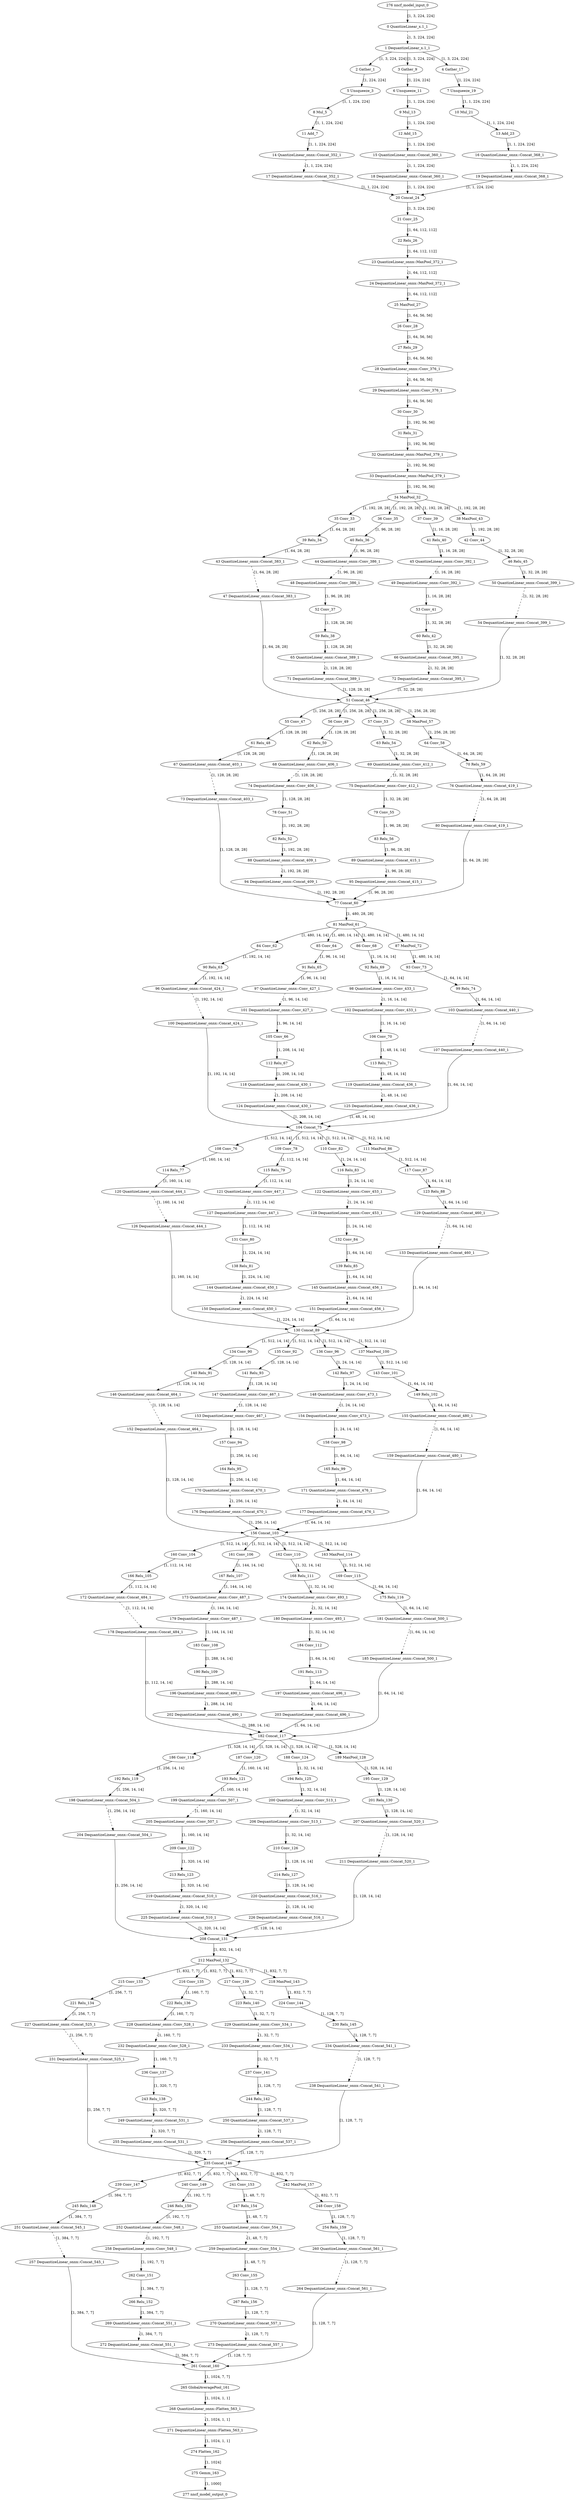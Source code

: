 strict digraph  {
"0 QuantizeLinear_x.1_1" [id=0, type=QuantizeLinear];
"1 DequantizeLinear_x.1_1" [id=1, type=DequantizeLinear];
"2 Gather_1" [id=2, type=Gather];
"3 Gather_9" [id=3, type=Gather];
"4 Gather_17" [id=4, type=Gather];
"5 Unsqueeze_3" [id=5, type=Unsqueeze];
"6 Unsqueeze_11" [id=6, type=Unsqueeze];
"7 Unsqueeze_19" [id=7, type=Unsqueeze];
"8 Mul_5" [id=8, type=Mul];
"9 Mul_13" [id=9, type=Mul];
"10 Mul_21" [id=10, type=Mul];
"11 Add_7" [id=11, type=Add];
"12 Add_15" [id=12, type=Add];
"13 Add_23" [id=13, type=Add];
"14 QuantizeLinear_onnx^^Concat_352_1" [id=14, label="14 QuantizeLinear_onnx::Concat_352_1", type=QuantizeLinear];
"15 QuantizeLinear_onnx^^Concat_360_1" [id=15, label="15 QuantizeLinear_onnx::Concat_360_1", type=QuantizeLinear];
"16 QuantizeLinear_onnx^^Concat_368_1" [id=16, label="16 QuantizeLinear_onnx::Concat_368_1", type=QuantizeLinear];
"17 DequantizeLinear_onnx^^Concat_352_1" [id=17, label="17 DequantizeLinear_onnx::Concat_352_1", type=DequantizeLinear];
"18 DequantizeLinear_onnx^^Concat_360_1" [id=18, label="18 DequantizeLinear_onnx::Concat_360_1", type=DequantizeLinear];
"19 DequantizeLinear_onnx^^Concat_368_1" [id=19, label="19 DequantizeLinear_onnx::Concat_368_1", type=DequantizeLinear];
"20 Concat_24" [id=20, type=Concat];
"21 Conv_25" [id=21, type=Conv];
"22 Relu_26" [id=22, type=Relu];
"23 QuantizeLinear_onnx^^MaxPool_372_1" [id=23, label="23 QuantizeLinear_onnx::MaxPool_372_1", type=QuantizeLinear];
"24 DequantizeLinear_onnx^^MaxPool_372_1" [id=24, label="24 DequantizeLinear_onnx::MaxPool_372_1", type=DequantizeLinear];
"25 MaxPool_27" [id=25, type=MaxPool];
"26 Conv_28" [id=26, type=Conv];
"27 Relu_29" [id=27, type=Relu];
"28 QuantizeLinear_onnx^^Conv_376_1" [id=28, label="28 QuantizeLinear_onnx::Conv_376_1", type=QuantizeLinear];
"29 DequantizeLinear_onnx^^Conv_376_1" [id=29, label="29 DequantizeLinear_onnx::Conv_376_1", type=DequantizeLinear];
"30 Conv_30" [id=30, type=Conv];
"31 Relu_31" [id=31, type=Relu];
"32 QuantizeLinear_onnx^^MaxPool_379_1" [id=32, label="32 QuantizeLinear_onnx::MaxPool_379_1", type=QuantizeLinear];
"33 DequantizeLinear_onnx^^MaxPool_379_1" [id=33, label="33 DequantizeLinear_onnx::MaxPool_379_1", type=DequantizeLinear];
"34 MaxPool_32" [id=34, type=MaxPool];
"35 Conv_33" [id=35, type=Conv];
"36 Conv_35" [id=36, type=Conv];
"37 Conv_39" [id=37, type=Conv];
"38 MaxPool_43" [id=38, type=MaxPool];
"39 Relu_34" [id=39, type=Relu];
"40 Relu_36" [id=40, type=Relu];
"41 Relu_40" [id=41, type=Relu];
"42 Conv_44" [id=42, type=Conv];
"43 QuantizeLinear_onnx^^Concat_383_1" [id=43, label="43 QuantizeLinear_onnx::Concat_383_1", type=QuantizeLinear];
"44 QuantizeLinear_onnx^^Conv_386_1" [id=44, label="44 QuantizeLinear_onnx::Conv_386_1", type=QuantizeLinear];
"45 QuantizeLinear_onnx^^Conv_392_1" [id=45, label="45 QuantizeLinear_onnx::Conv_392_1", type=QuantizeLinear];
"46 Relu_45" [id=46, type=Relu];
"47 DequantizeLinear_onnx^^Concat_383_1" [id=47, label="47 DequantizeLinear_onnx::Concat_383_1", type=DequantizeLinear];
"48 DequantizeLinear_onnx^^Conv_386_1" [id=48, label="48 DequantizeLinear_onnx::Conv_386_1", type=DequantizeLinear];
"49 DequantizeLinear_onnx^^Conv_392_1" [id=49, label="49 DequantizeLinear_onnx::Conv_392_1", type=DequantizeLinear];
"50 QuantizeLinear_onnx^^Concat_399_1" [id=50, label="50 QuantizeLinear_onnx::Concat_399_1", type=QuantizeLinear];
"51 Concat_46" [id=51, type=Concat];
"52 Conv_37" [id=52, type=Conv];
"53 Conv_41" [id=53, type=Conv];
"54 DequantizeLinear_onnx^^Concat_399_1" [id=54, label="54 DequantizeLinear_onnx::Concat_399_1", type=DequantizeLinear];
"55 Conv_47" [id=55, type=Conv];
"56 Conv_49" [id=56, type=Conv];
"57 Conv_53" [id=57, type=Conv];
"58 MaxPool_57" [id=58, type=MaxPool];
"59 Relu_38" [id=59, type=Relu];
"60 Relu_42" [id=60, type=Relu];
"61 Relu_48" [id=61, type=Relu];
"62 Relu_50" [id=62, type=Relu];
"63 Relu_54" [id=63, type=Relu];
"64 Conv_58" [id=64, type=Conv];
"65 QuantizeLinear_onnx^^Concat_389_1" [id=65, label="65 QuantizeLinear_onnx::Concat_389_1", type=QuantizeLinear];
"66 QuantizeLinear_onnx^^Concat_395_1" [id=66, label="66 QuantizeLinear_onnx::Concat_395_1", type=QuantizeLinear];
"67 QuantizeLinear_onnx^^Concat_403_1" [id=67, label="67 QuantizeLinear_onnx::Concat_403_1", type=QuantizeLinear];
"68 QuantizeLinear_onnx^^Conv_406_1" [id=68, label="68 QuantizeLinear_onnx::Conv_406_1", type=QuantizeLinear];
"69 QuantizeLinear_onnx^^Conv_412_1" [id=69, label="69 QuantizeLinear_onnx::Conv_412_1", type=QuantizeLinear];
"70 Relu_59" [id=70, type=Relu];
"71 DequantizeLinear_onnx^^Concat_389_1" [id=71, label="71 DequantizeLinear_onnx::Concat_389_1", type=DequantizeLinear];
"72 DequantizeLinear_onnx^^Concat_395_1" [id=72, label="72 DequantizeLinear_onnx::Concat_395_1", type=DequantizeLinear];
"73 DequantizeLinear_onnx^^Concat_403_1" [id=73, label="73 DequantizeLinear_onnx::Concat_403_1", type=DequantizeLinear];
"74 DequantizeLinear_onnx^^Conv_406_1" [id=74, label="74 DequantizeLinear_onnx::Conv_406_1", type=DequantizeLinear];
"75 DequantizeLinear_onnx^^Conv_412_1" [id=75, label="75 DequantizeLinear_onnx::Conv_412_1", type=DequantizeLinear];
"76 QuantizeLinear_onnx^^Concat_419_1" [id=76, label="76 QuantizeLinear_onnx::Concat_419_1", type=QuantizeLinear];
"77 Concat_60" [id=77, type=Concat];
"78 Conv_51" [id=78, type=Conv];
"79 Conv_55" [id=79, type=Conv];
"80 DequantizeLinear_onnx^^Concat_419_1" [id=80, label="80 DequantizeLinear_onnx::Concat_419_1", type=DequantizeLinear];
"81 MaxPool_61" [id=81, type=MaxPool];
"82 Relu_52" [id=82, type=Relu];
"83 Relu_56" [id=83, type=Relu];
"84 Conv_62" [id=84, type=Conv];
"85 Conv_64" [id=85, type=Conv];
"86 Conv_68" [id=86, type=Conv];
"87 MaxPool_72" [id=87, type=MaxPool];
"88 QuantizeLinear_onnx^^Concat_409_1" [id=88, label="88 QuantizeLinear_onnx::Concat_409_1", type=QuantizeLinear];
"89 QuantizeLinear_onnx^^Concat_415_1" [id=89, label="89 QuantizeLinear_onnx::Concat_415_1", type=QuantizeLinear];
"90 Relu_63" [id=90, type=Relu];
"91 Relu_65" [id=91, type=Relu];
"92 Relu_69" [id=92, type=Relu];
"93 Conv_73" [id=93, type=Conv];
"94 DequantizeLinear_onnx^^Concat_409_1" [id=94, label="94 DequantizeLinear_onnx::Concat_409_1", type=DequantizeLinear];
"95 DequantizeLinear_onnx^^Concat_415_1" [id=95, label="95 DequantizeLinear_onnx::Concat_415_1", type=DequantizeLinear];
"96 QuantizeLinear_onnx^^Concat_424_1" [id=96, label="96 QuantizeLinear_onnx::Concat_424_1", type=QuantizeLinear];
"97 QuantizeLinear_onnx^^Conv_427_1" [id=97, label="97 QuantizeLinear_onnx::Conv_427_1", type=QuantizeLinear];
"98 QuantizeLinear_onnx^^Conv_433_1" [id=98, label="98 QuantizeLinear_onnx::Conv_433_1", type=QuantizeLinear];
"99 Relu_74" [id=99, type=Relu];
"100 DequantizeLinear_onnx^^Concat_424_1" [id=100, label="100 DequantizeLinear_onnx::Concat_424_1", type=DequantizeLinear];
"101 DequantizeLinear_onnx^^Conv_427_1" [id=101, label="101 DequantizeLinear_onnx::Conv_427_1", type=DequantizeLinear];
"102 DequantizeLinear_onnx^^Conv_433_1" [id=102, label="102 DequantizeLinear_onnx::Conv_433_1", type=DequantizeLinear];
"103 QuantizeLinear_onnx^^Concat_440_1" [id=103, label="103 QuantizeLinear_onnx::Concat_440_1", type=QuantizeLinear];
"104 Concat_75" [id=104, type=Concat];
"105 Conv_66" [id=105, type=Conv];
"106 Conv_70" [id=106, type=Conv];
"107 DequantizeLinear_onnx^^Concat_440_1" [id=107, label="107 DequantizeLinear_onnx::Concat_440_1", type=DequantizeLinear];
"108 Conv_76" [id=108, type=Conv];
"109 Conv_78" [id=109, type=Conv];
"110 Conv_82" [id=110, type=Conv];
"111 MaxPool_86" [id=111, type=MaxPool];
"112 Relu_67" [id=112, type=Relu];
"113 Relu_71" [id=113, type=Relu];
"114 Relu_77" [id=114, type=Relu];
"115 Relu_79" [id=115, type=Relu];
"116 Relu_83" [id=116, type=Relu];
"117 Conv_87" [id=117, type=Conv];
"118 QuantizeLinear_onnx^^Concat_430_1" [id=118, label="118 QuantizeLinear_onnx::Concat_430_1", type=QuantizeLinear];
"119 QuantizeLinear_onnx^^Concat_436_1" [id=119, label="119 QuantizeLinear_onnx::Concat_436_1", type=QuantizeLinear];
"120 QuantizeLinear_onnx^^Concat_444_1" [id=120, label="120 QuantizeLinear_onnx::Concat_444_1", type=QuantizeLinear];
"121 QuantizeLinear_onnx^^Conv_447_1" [id=121, label="121 QuantizeLinear_onnx::Conv_447_1", type=QuantizeLinear];
"122 QuantizeLinear_onnx^^Conv_453_1" [id=122, label="122 QuantizeLinear_onnx::Conv_453_1", type=QuantizeLinear];
"123 Relu_88" [id=123, type=Relu];
"124 DequantizeLinear_onnx^^Concat_430_1" [id=124, label="124 DequantizeLinear_onnx::Concat_430_1", type=DequantizeLinear];
"125 DequantizeLinear_onnx^^Concat_436_1" [id=125, label="125 DequantizeLinear_onnx::Concat_436_1", type=DequantizeLinear];
"126 DequantizeLinear_onnx^^Concat_444_1" [id=126, label="126 DequantizeLinear_onnx::Concat_444_1", type=DequantizeLinear];
"127 DequantizeLinear_onnx^^Conv_447_1" [id=127, label="127 DequantizeLinear_onnx::Conv_447_1", type=DequantizeLinear];
"128 DequantizeLinear_onnx^^Conv_453_1" [id=128, label="128 DequantizeLinear_onnx::Conv_453_1", type=DequantizeLinear];
"129 QuantizeLinear_onnx^^Concat_460_1" [id=129, label="129 QuantizeLinear_onnx::Concat_460_1", type=QuantizeLinear];
"130 Concat_89" [id=130, type=Concat];
"131 Conv_80" [id=131, type=Conv];
"132 Conv_84" [id=132, type=Conv];
"133 DequantizeLinear_onnx^^Concat_460_1" [id=133, label="133 DequantizeLinear_onnx::Concat_460_1", type=DequantizeLinear];
"134 Conv_90" [id=134, type=Conv];
"135 Conv_92" [id=135, type=Conv];
"136 Conv_96" [id=136, type=Conv];
"137 MaxPool_100" [id=137, type=MaxPool];
"138 Relu_81" [id=138, type=Relu];
"139 Relu_85" [id=139, type=Relu];
"140 Relu_91" [id=140, type=Relu];
"141 Relu_93" [id=141, type=Relu];
"142 Relu_97" [id=142, type=Relu];
"143 Conv_101" [id=143, type=Conv];
"144 QuantizeLinear_onnx^^Concat_450_1" [id=144, label="144 QuantizeLinear_onnx::Concat_450_1", type=QuantizeLinear];
"145 QuantizeLinear_onnx^^Concat_456_1" [id=145, label="145 QuantizeLinear_onnx::Concat_456_1", type=QuantizeLinear];
"146 QuantizeLinear_onnx^^Concat_464_1" [id=146, label="146 QuantizeLinear_onnx::Concat_464_1", type=QuantizeLinear];
"147 QuantizeLinear_onnx^^Conv_467_1" [id=147, label="147 QuantizeLinear_onnx::Conv_467_1", type=QuantizeLinear];
"148 QuantizeLinear_onnx^^Conv_473_1" [id=148, label="148 QuantizeLinear_onnx::Conv_473_1", type=QuantizeLinear];
"149 Relu_102" [id=149, type=Relu];
"150 DequantizeLinear_onnx^^Concat_450_1" [id=150, label="150 DequantizeLinear_onnx::Concat_450_1", type=DequantizeLinear];
"151 DequantizeLinear_onnx^^Concat_456_1" [id=151, label="151 DequantizeLinear_onnx::Concat_456_1", type=DequantizeLinear];
"152 DequantizeLinear_onnx^^Concat_464_1" [id=152, label="152 DequantizeLinear_onnx::Concat_464_1", type=DequantizeLinear];
"153 DequantizeLinear_onnx^^Conv_467_1" [id=153, label="153 DequantizeLinear_onnx::Conv_467_1", type=DequantizeLinear];
"154 DequantizeLinear_onnx^^Conv_473_1" [id=154, label="154 DequantizeLinear_onnx::Conv_473_1", type=DequantizeLinear];
"155 QuantizeLinear_onnx^^Concat_480_1" [id=155, label="155 QuantizeLinear_onnx::Concat_480_1", type=QuantizeLinear];
"156 Concat_103" [id=156, type=Concat];
"157 Conv_94" [id=157, type=Conv];
"158 Conv_98" [id=158, type=Conv];
"159 DequantizeLinear_onnx^^Concat_480_1" [id=159, label="159 DequantizeLinear_onnx::Concat_480_1", type=DequantizeLinear];
"160 Conv_104" [id=160, type=Conv];
"161 Conv_106" [id=161, type=Conv];
"162 Conv_110" [id=162, type=Conv];
"163 MaxPool_114" [id=163, type=MaxPool];
"164 Relu_95" [id=164, type=Relu];
"165 Relu_99" [id=165, type=Relu];
"166 Relu_105" [id=166, type=Relu];
"167 Relu_107" [id=167, type=Relu];
"168 Relu_111" [id=168, type=Relu];
"169 Conv_115" [id=169, type=Conv];
"170 QuantizeLinear_onnx^^Concat_470_1" [id=170, label="170 QuantizeLinear_onnx::Concat_470_1", type=QuantizeLinear];
"171 QuantizeLinear_onnx^^Concat_476_1" [id=171, label="171 QuantizeLinear_onnx::Concat_476_1", type=QuantizeLinear];
"172 QuantizeLinear_onnx^^Concat_484_1" [id=172, label="172 QuantizeLinear_onnx::Concat_484_1", type=QuantizeLinear];
"173 QuantizeLinear_onnx^^Conv_487_1" [id=173, label="173 QuantizeLinear_onnx::Conv_487_1", type=QuantizeLinear];
"174 QuantizeLinear_onnx^^Conv_493_1" [id=174, label="174 QuantizeLinear_onnx::Conv_493_1", type=QuantizeLinear];
"175 Relu_116" [id=175, type=Relu];
"176 DequantizeLinear_onnx^^Concat_470_1" [id=176, label="176 DequantizeLinear_onnx::Concat_470_1", type=DequantizeLinear];
"177 DequantizeLinear_onnx^^Concat_476_1" [id=177, label="177 DequantizeLinear_onnx::Concat_476_1", type=DequantizeLinear];
"178 DequantizeLinear_onnx^^Concat_484_1" [id=178, label="178 DequantizeLinear_onnx::Concat_484_1", type=DequantizeLinear];
"179 DequantizeLinear_onnx^^Conv_487_1" [id=179, label="179 DequantizeLinear_onnx::Conv_487_1", type=DequantizeLinear];
"180 DequantizeLinear_onnx^^Conv_493_1" [id=180, label="180 DequantizeLinear_onnx::Conv_493_1", type=DequantizeLinear];
"181 QuantizeLinear_onnx^^Concat_500_1" [id=181, label="181 QuantizeLinear_onnx::Concat_500_1", type=QuantizeLinear];
"182 Concat_117" [id=182, type=Concat];
"183 Conv_108" [id=183, type=Conv];
"184 Conv_112" [id=184, type=Conv];
"185 DequantizeLinear_onnx^^Concat_500_1" [id=185, label="185 DequantizeLinear_onnx::Concat_500_1", type=DequantizeLinear];
"186 Conv_118" [id=186, type=Conv];
"187 Conv_120" [id=187, type=Conv];
"188 Conv_124" [id=188, type=Conv];
"189 MaxPool_128" [id=189, type=MaxPool];
"190 Relu_109" [id=190, type=Relu];
"191 Relu_113" [id=191, type=Relu];
"192 Relu_119" [id=192, type=Relu];
"193 Relu_121" [id=193, type=Relu];
"194 Relu_125" [id=194, type=Relu];
"195 Conv_129" [id=195, type=Conv];
"196 QuantizeLinear_onnx^^Concat_490_1" [id=196, label="196 QuantizeLinear_onnx::Concat_490_1", type=QuantizeLinear];
"197 QuantizeLinear_onnx^^Concat_496_1" [id=197, label="197 QuantizeLinear_onnx::Concat_496_1", type=QuantizeLinear];
"198 QuantizeLinear_onnx^^Concat_504_1" [id=198, label="198 QuantizeLinear_onnx::Concat_504_1", type=QuantizeLinear];
"199 QuantizeLinear_onnx^^Conv_507_1" [id=199, label="199 QuantizeLinear_onnx::Conv_507_1", type=QuantizeLinear];
"200 QuantizeLinear_onnx^^Conv_513_1" [id=200, label="200 QuantizeLinear_onnx::Conv_513_1", type=QuantizeLinear];
"201 Relu_130" [id=201, type=Relu];
"202 DequantizeLinear_onnx^^Concat_490_1" [id=202, label="202 DequantizeLinear_onnx::Concat_490_1", type=DequantizeLinear];
"203 DequantizeLinear_onnx^^Concat_496_1" [id=203, label="203 DequantizeLinear_onnx::Concat_496_1", type=DequantizeLinear];
"204 DequantizeLinear_onnx^^Concat_504_1" [id=204, label="204 DequantizeLinear_onnx::Concat_504_1", type=DequantizeLinear];
"205 DequantizeLinear_onnx^^Conv_507_1" [id=205, label="205 DequantizeLinear_onnx::Conv_507_1", type=DequantizeLinear];
"206 DequantizeLinear_onnx^^Conv_513_1" [id=206, label="206 DequantizeLinear_onnx::Conv_513_1", type=DequantizeLinear];
"207 QuantizeLinear_onnx^^Concat_520_1" [id=207, label="207 QuantizeLinear_onnx::Concat_520_1", type=QuantizeLinear];
"208 Concat_131" [id=208, type=Concat];
"209 Conv_122" [id=209, type=Conv];
"210 Conv_126" [id=210, type=Conv];
"211 DequantizeLinear_onnx^^Concat_520_1" [id=211, label="211 DequantizeLinear_onnx::Concat_520_1", type=DequantizeLinear];
"212 MaxPool_132" [id=212, type=MaxPool];
"213 Relu_123" [id=213, type=Relu];
"214 Relu_127" [id=214, type=Relu];
"215 Conv_133" [id=215, type=Conv];
"216 Conv_135" [id=216, type=Conv];
"217 Conv_139" [id=217, type=Conv];
"218 MaxPool_143" [id=218, type=MaxPool];
"219 QuantizeLinear_onnx^^Concat_510_1" [id=219, label="219 QuantizeLinear_onnx::Concat_510_1", type=QuantizeLinear];
"220 QuantizeLinear_onnx^^Concat_516_1" [id=220, label="220 QuantizeLinear_onnx::Concat_516_1", type=QuantizeLinear];
"221 Relu_134" [id=221, type=Relu];
"222 Relu_136" [id=222, type=Relu];
"223 Relu_140" [id=223, type=Relu];
"224 Conv_144" [id=224, type=Conv];
"225 DequantizeLinear_onnx^^Concat_510_1" [id=225, label="225 DequantizeLinear_onnx::Concat_510_1", type=DequantizeLinear];
"226 DequantizeLinear_onnx^^Concat_516_1" [id=226, label="226 DequantizeLinear_onnx::Concat_516_1", type=DequantizeLinear];
"227 QuantizeLinear_onnx^^Concat_525_1" [id=227, label="227 QuantizeLinear_onnx::Concat_525_1", type=QuantizeLinear];
"228 QuantizeLinear_onnx^^Conv_528_1" [id=228, label="228 QuantizeLinear_onnx::Conv_528_1", type=QuantizeLinear];
"229 QuantizeLinear_onnx^^Conv_534_1" [id=229, label="229 QuantizeLinear_onnx::Conv_534_1", type=QuantizeLinear];
"230 Relu_145" [id=230, type=Relu];
"231 DequantizeLinear_onnx^^Concat_525_1" [id=231, label="231 DequantizeLinear_onnx::Concat_525_1", type=DequantizeLinear];
"232 DequantizeLinear_onnx^^Conv_528_1" [id=232, label="232 DequantizeLinear_onnx::Conv_528_1", type=DequantizeLinear];
"233 DequantizeLinear_onnx^^Conv_534_1" [id=233, label="233 DequantizeLinear_onnx::Conv_534_1", type=DequantizeLinear];
"234 QuantizeLinear_onnx^^Concat_541_1" [id=234, label="234 QuantizeLinear_onnx::Concat_541_1", type=QuantizeLinear];
"235 Concat_146" [id=235, type=Concat];
"236 Conv_137" [id=236, type=Conv];
"237 Conv_141" [id=237, type=Conv];
"238 DequantizeLinear_onnx^^Concat_541_1" [id=238, label="238 DequantizeLinear_onnx::Concat_541_1", type=DequantizeLinear];
"239 Conv_147" [id=239, type=Conv];
"240 Conv_149" [id=240, type=Conv];
"241 Conv_153" [id=241, type=Conv];
"242 MaxPool_157" [id=242, type=MaxPool];
"243 Relu_138" [id=243, type=Relu];
"244 Relu_142" [id=244, type=Relu];
"245 Relu_148" [id=245, type=Relu];
"246 Relu_150" [id=246, type=Relu];
"247 Relu_154" [id=247, type=Relu];
"248 Conv_158" [id=248, type=Conv];
"249 QuantizeLinear_onnx^^Concat_531_1" [id=249, label="249 QuantizeLinear_onnx::Concat_531_1", type=QuantizeLinear];
"250 QuantizeLinear_onnx^^Concat_537_1" [id=250, label="250 QuantizeLinear_onnx::Concat_537_1", type=QuantizeLinear];
"251 QuantizeLinear_onnx^^Concat_545_1" [id=251, label="251 QuantizeLinear_onnx::Concat_545_1", type=QuantizeLinear];
"252 QuantizeLinear_onnx^^Conv_548_1" [id=252, label="252 QuantizeLinear_onnx::Conv_548_1", type=QuantizeLinear];
"253 QuantizeLinear_onnx^^Conv_554_1" [id=253, label="253 QuantizeLinear_onnx::Conv_554_1", type=QuantizeLinear];
"254 Relu_159" [id=254, type=Relu];
"255 DequantizeLinear_onnx^^Concat_531_1" [id=255, label="255 DequantizeLinear_onnx::Concat_531_1", type=DequantizeLinear];
"256 DequantizeLinear_onnx^^Concat_537_1" [id=256, label="256 DequantizeLinear_onnx::Concat_537_1", type=DequantizeLinear];
"257 DequantizeLinear_onnx^^Concat_545_1" [id=257, label="257 DequantizeLinear_onnx::Concat_545_1", type=DequantizeLinear];
"258 DequantizeLinear_onnx^^Conv_548_1" [id=258, label="258 DequantizeLinear_onnx::Conv_548_1", type=DequantizeLinear];
"259 DequantizeLinear_onnx^^Conv_554_1" [id=259, label="259 DequantizeLinear_onnx::Conv_554_1", type=DequantizeLinear];
"260 QuantizeLinear_onnx^^Concat_561_1" [id=260, label="260 QuantizeLinear_onnx::Concat_561_1", type=QuantizeLinear];
"261 Concat_160" [id=261, type=Concat];
"262 Conv_151" [id=262, type=Conv];
"263 Conv_155" [id=263, type=Conv];
"264 DequantizeLinear_onnx^^Concat_561_1" [id=264, label="264 DequantizeLinear_onnx::Concat_561_1", type=DequantizeLinear];
"265 GlobalAveragePool_161" [id=265, type=GlobalAveragePool];
"266 Relu_152" [id=266, type=Relu];
"267 Relu_156" [id=267, type=Relu];
"268 QuantizeLinear_onnx^^Flatten_563_1" [id=268, label="268 QuantizeLinear_onnx::Flatten_563_1", type=QuantizeLinear];
"269 QuantizeLinear_onnx^^Concat_551_1" [id=269, label="269 QuantizeLinear_onnx::Concat_551_1", type=QuantizeLinear];
"270 QuantizeLinear_onnx^^Concat_557_1" [id=270, label="270 QuantizeLinear_onnx::Concat_557_1", type=QuantizeLinear];
"271 DequantizeLinear_onnx^^Flatten_563_1" [id=271, label="271 DequantizeLinear_onnx::Flatten_563_1", type=DequantizeLinear];
"272 DequantizeLinear_onnx^^Concat_551_1" [id=272, label="272 DequantizeLinear_onnx::Concat_551_1", type=DequantizeLinear];
"273 DequantizeLinear_onnx^^Concat_557_1" [id=273, label="273 DequantizeLinear_onnx::Concat_557_1", type=DequantizeLinear];
"274 Flatten_162" [id=274, type=Flatten];
"275 Gemm_163" [id=275, type=Gemm];
"276 nncf_model_input_0" [id=276, type=nncf_model_input];
"277 nncf_model_output_0" [id=277, type=nncf_model_output];
"0 QuantizeLinear_x.1_1" -> "1 DequantizeLinear_x.1_1"  [label="[1, 3, 224, 224]", style=dashed];
"1 DequantizeLinear_x.1_1" -> "2 Gather_1"  [label="[1, 3, 224, 224]", style=solid];
"1 DequantizeLinear_x.1_1" -> "3 Gather_9"  [label="[1, 3, 224, 224]", style=solid];
"1 DequantizeLinear_x.1_1" -> "4 Gather_17"  [label="[1, 3, 224, 224]", style=solid];
"2 Gather_1" -> "5 Unsqueeze_3"  [label="[1, 224, 224]", style=solid];
"3 Gather_9" -> "6 Unsqueeze_11"  [label="[1, 224, 224]", style=solid];
"4 Gather_17" -> "7 Unsqueeze_19"  [label="[1, 224, 224]", style=solid];
"5 Unsqueeze_3" -> "8 Mul_5"  [label="[1, 1, 224, 224]", style=solid];
"6 Unsqueeze_11" -> "9 Mul_13"  [label="[1, 1, 224, 224]", style=solid];
"7 Unsqueeze_19" -> "10 Mul_21"  [label="[1, 1, 224, 224]", style=solid];
"8 Mul_5" -> "11 Add_7"  [label="[1, 1, 224, 224]", style=solid];
"9 Mul_13" -> "12 Add_15"  [label="[1, 1, 224, 224]", style=solid];
"10 Mul_21" -> "13 Add_23"  [label="[1, 1, 224, 224]", style=solid];
"11 Add_7" -> "14 QuantizeLinear_onnx^^Concat_352_1"  [label="[1, 1, 224, 224]", style=solid];
"12 Add_15" -> "15 QuantizeLinear_onnx^^Concat_360_1"  [label="[1, 1, 224, 224]", style=solid];
"13 Add_23" -> "16 QuantizeLinear_onnx^^Concat_368_1"  [label="[1, 1, 224, 224]", style=solid];
"14 QuantizeLinear_onnx^^Concat_352_1" -> "17 DequantizeLinear_onnx^^Concat_352_1"  [label="[1, 1, 224, 224]", style=dashed];
"15 QuantizeLinear_onnx^^Concat_360_1" -> "18 DequantizeLinear_onnx^^Concat_360_1"  [label="[1, 1, 224, 224]", style=dashed];
"16 QuantizeLinear_onnx^^Concat_368_1" -> "19 DequantizeLinear_onnx^^Concat_368_1"  [label="[1, 1, 224, 224]", style=dashed];
"17 DequantizeLinear_onnx^^Concat_352_1" -> "20 Concat_24"  [label="[1, 1, 224, 224]", style=solid];
"18 DequantizeLinear_onnx^^Concat_360_1" -> "20 Concat_24"  [label="[1, 1, 224, 224]", style=solid];
"19 DequantizeLinear_onnx^^Concat_368_1" -> "20 Concat_24"  [label="[1, 1, 224, 224]", style=solid];
"20 Concat_24" -> "21 Conv_25"  [label="[1, 3, 224, 224]", style=solid];
"21 Conv_25" -> "22 Relu_26"  [label="[1, 64, 112, 112]", style=solid];
"22 Relu_26" -> "23 QuantizeLinear_onnx^^MaxPool_372_1"  [label="[1, 64, 112, 112]", style=solid];
"23 QuantizeLinear_onnx^^MaxPool_372_1" -> "24 DequantizeLinear_onnx^^MaxPool_372_1"  [label="[1, 64, 112, 112]", style=dashed];
"24 DequantizeLinear_onnx^^MaxPool_372_1" -> "25 MaxPool_27"  [label="[1, 64, 112, 112]", style=solid];
"25 MaxPool_27" -> "26 Conv_28"  [label="[1, 64, 56, 56]", style=solid];
"26 Conv_28" -> "27 Relu_29"  [label="[1, 64, 56, 56]", style=solid];
"27 Relu_29" -> "28 QuantizeLinear_onnx^^Conv_376_1"  [label="[1, 64, 56, 56]", style=solid];
"28 QuantizeLinear_onnx^^Conv_376_1" -> "29 DequantizeLinear_onnx^^Conv_376_1"  [label="[1, 64, 56, 56]", style=dashed];
"29 DequantizeLinear_onnx^^Conv_376_1" -> "30 Conv_30"  [label="[1, 64, 56, 56]", style=solid];
"30 Conv_30" -> "31 Relu_31"  [label="[1, 192, 56, 56]", style=solid];
"31 Relu_31" -> "32 QuantizeLinear_onnx^^MaxPool_379_1"  [label="[1, 192, 56, 56]", style=solid];
"32 QuantizeLinear_onnx^^MaxPool_379_1" -> "33 DequantizeLinear_onnx^^MaxPool_379_1"  [label="[1, 192, 56, 56]", style=dashed];
"33 DequantizeLinear_onnx^^MaxPool_379_1" -> "34 MaxPool_32"  [label="[1, 192, 56, 56]", style=solid];
"34 MaxPool_32" -> "35 Conv_33"  [label="[1, 192, 28, 28]", style=solid];
"34 MaxPool_32" -> "36 Conv_35"  [label="[1, 192, 28, 28]", style=solid];
"34 MaxPool_32" -> "37 Conv_39"  [label="[1, 192, 28, 28]", style=solid];
"34 MaxPool_32" -> "38 MaxPool_43"  [label="[1, 192, 28, 28]", style=solid];
"35 Conv_33" -> "39 Relu_34"  [label="[1, 64, 28, 28]", style=solid];
"36 Conv_35" -> "40 Relu_36"  [label="[1, 96, 28, 28]", style=solid];
"37 Conv_39" -> "41 Relu_40"  [label="[1, 16, 28, 28]", style=solid];
"38 MaxPool_43" -> "42 Conv_44"  [label="[1, 192, 28, 28]", style=solid];
"39 Relu_34" -> "43 QuantizeLinear_onnx^^Concat_383_1"  [label="[1, 64, 28, 28]", style=solid];
"40 Relu_36" -> "44 QuantizeLinear_onnx^^Conv_386_1"  [label="[1, 96, 28, 28]", style=solid];
"41 Relu_40" -> "45 QuantizeLinear_onnx^^Conv_392_1"  [label="[1, 16, 28, 28]", style=solid];
"42 Conv_44" -> "46 Relu_45"  [label="[1, 32, 28, 28]", style=solid];
"43 QuantizeLinear_onnx^^Concat_383_1" -> "47 DequantizeLinear_onnx^^Concat_383_1"  [label="[1, 64, 28, 28]", style=dashed];
"44 QuantizeLinear_onnx^^Conv_386_1" -> "48 DequantizeLinear_onnx^^Conv_386_1"  [label="[1, 96, 28, 28]", style=dashed];
"45 QuantizeLinear_onnx^^Conv_392_1" -> "49 DequantizeLinear_onnx^^Conv_392_1"  [label="[1, 16, 28, 28]", style=dashed];
"46 Relu_45" -> "50 QuantizeLinear_onnx^^Concat_399_1"  [label="[1, 32, 28, 28]", style=solid];
"47 DequantizeLinear_onnx^^Concat_383_1" -> "51 Concat_46"  [label="[1, 64, 28, 28]", style=solid];
"48 DequantizeLinear_onnx^^Conv_386_1" -> "52 Conv_37"  [label="[1, 96, 28, 28]", style=solid];
"49 DequantizeLinear_onnx^^Conv_392_1" -> "53 Conv_41"  [label="[1, 16, 28, 28]", style=solid];
"50 QuantizeLinear_onnx^^Concat_399_1" -> "54 DequantizeLinear_onnx^^Concat_399_1"  [label="[1, 32, 28, 28]", style=dashed];
"51 Concat_46" -> "55 Conv_47"  [label="[1, 256, 28, 28]", style=solid];
"51 Concat_46" -> "56 Conv_49"  [label="[1, 256, 28, 28]", style=solid];
"51 Concat_46" -> "57 Conv_53"  [label="[1, 256, 28, 28]", style=solid];
"51 Concat_46" -> "58 MaxPool_57"  [label="[1, 256, 28, 28]", style=solid];
"52 Conv_37" -> "59 Relu_38"  [label="[1, 128, 28, 28]", style=solid];
"53 Conv_41" -> "60 Relu_42"  [label="[1, 32, 28, 28]", style=solid];
"54 DequantizeLinear_onnx^^Concat_399_1" -> "51 Concat_46"  [label="[1, 32, 28, 28]", style=solid];
"55 Conv_47" -> "61 Relu_48"  [label="[1, 128, 28, 28]", style=solid];
"56 Conv_49" -> "62 Relu_50"  [label="[1, 128, 28, 28]", style=solid];
"57 Conv_53" -> "63 Relu_54"  [label="[1, 32, 28, 28]", style=solid];
"58 MaxPool_57" -> "64 Conv_58"  [label="[1, 256, 28, 28]", style=solid];
"59 Relu_38" -> "65 QuantizeLinear_onnx^^Concat_389_1"  [label="[1, 128, 28, 28]", style=solid];
"60 Relu_42" -> "66 QuantizeLinear_onnx^^Concat_395_1"  [label="[1, 32, 28, 28]", style=solid];
"61 Relu_48" -> "67 QuantizeLinear_onnx^^Concat_403_1"  [label="[1, 128, 28, 28]", style=solid];
"62 Relu_50" -> "68 QuantizeLinear_onnx^^Conv_406_1"  [label="[1, 128, 28, 28]", style=solid];
"63 Relu_54" -> "69 QuantizeLinear_onnx^^Conv_412_1"  [label="[1, 32, 28, 28]", style=solid];
"64 Conv_58" -> "70 Relu_59"  [label="[1, 64, 28, 28]", style=solid];
"65 QuantizeLinear_onnx^^Concat_389_1" -> "71 DequantizeLinear_onnx^^Concat_389_1"  [label="[1, 128, 28, 28]", style=dashed];
"66 QuantizeLinear_onnx^^Concat_395_1" -> "72 DequantizeLinear_onnx^^Concat_395_1"  [label="[1, 32, 28, 28]", style=dashed];
"67 QuantizeLinear_onnx^^Concat_403_1" -> "73 DequantizeLinear_onnx^^Concat_403_1"  [label="[1, 128, 28, 28]", style=dashed];
"68 QuantizeLinear_onnx^^Conv_406_1" -> "74 DequantizeLinear_onnx^^Conv_406_1"  [label="[1, 128, 28, 28]", style=dashed];
"69 QuantizeLinear_onnx^^Conv_412_1" -> "75 DequantizeLinear_onnx^^Conv_412_1"  [label="[1, 32, 28, 28]", style=dashed];
"70 Relu_59" -> "76 QuantizeLinear_onnx^^Concat_419_1"  [label="[1, 64, 28, 28]", style=solid];
"71 DequantizeLinear_onnx^^Concat_389_1" -> "51 Concat_46"  [label="[1, 128, 28, 28]", style=solid];
"72 DequantizeLinear_onnx^^Concat_395_1" -> "51 Concat_46"  [label="[1, 32, 28, 28]", style=solid];
"73 DequantizeLinear_onnx^^Concat_403_1" -> "77 Concat_60"  [label="[1, 128, 28, 28]", style=solid];
"74 DequantizeLinear_onnx^^Conv_406_1" -> "78 Conv_51"  [label="[1, 128, 28, 28]", style=solid];
"75 DequantizeLinear_onnx^^Conv_412_1" -> "79 Conv_55"  [label="[1, 32, 28, 28]", style=solid];
"76 QuantizeLinear_onnx^^Concat_419_1" -> "80 DequantizeLinear_onnx^^Concat_419_1"  [label="[1, 64, 28, 28]", style=dashed];
"77 Concat_60" -> "81 MaxPool_61"  [label="[1, 480, 28, 28]", style=solid];
"78 Conv_51" -> "82 Relu_52"  [label="[1, 192, 28, 28]", style=solid];
"79 Conv_55" -> "83 Relu_56"  [label="[1, 96, 28, 28]", style=solid];
"80 DequantizeLinear_onnx^^Concat_419_1" -> "77 Concat_60"  [label="[1, 64, 28, 28]", style=solid];
"81 MaxPool_61" -> "84 Conv_62"  [label="[1, 480, 14, 14]", style=solid];
"81 MaxPool_61" -> "85 Conv_64"  [label="[1, 480, 14, 14]", style=solid];
"81 MaxPool_61" -> "86 Conv_68"  [label="[1, 480, 14, 14]", style=solid];
"81 MaxPool_61" -> "87 MaxPool_72"  [label="[1, 480, 14, 14]", style=solid];
"82 Relu_52" -> "88 QuantizeLinear_onnx^^Concat_409_1"  [label="[1, 192, 28, 28]", style=solid];
"83 Relu_56" -> "89 QuantizeLinear_onnx^^Concat_415_1"  [label="[1, 96, 28, 28]", style=solid];
"84 Conv_62" -> "90 Relu_63"  [label="[1, 192, 14, 14]", style=solid];
"85 Conv_64" -> "91 Relu_65"  [label="[1, 96, 14, 14]", style=solid];
"86 Conv_68" -> "92 Relu_69"  [label="[1, 16, 14, 14]", style=solid];
"87 MaxPool_72" -> "93 Conv_73"  [label="[1, 480, 14, 14]", style=solid];
"88 QuantizeLinear_onnx^^Concat_409_1" -> "94 DequantizeLinear_onnx^^Concat_409_1"  [label="[1, 192, 28, 28]", style=dashed];
"89 QuantizeLinear_onnx^^Concat_415_1" -> "95 DequantizeLinear_onnx^^Concat_415_1"  [label="[1, 96, 28, 28]", style=dashed];
"90 Relu_63" -> "96 QuantizeLinear_onnx^^Concat_424_1"  [label="[1, 192, 14, 14]", style=solid];
"91 Relu_65" -> "97 QuantizeLinear_onnx^^Conv_427_1"  [label="[1, 96, 14, 14]", style=solid];
"92 Relu_69" -> "98 QuantizeLinear_onnx^^Conv_433_1"  [label="[1, 16, 14, 14]", style=solid];
"93 Conv_73" -> "99 Relu_74"  [label="[1, 64, 14, 14]", style=solid];
"94 DequantizeLinear_onnx^^Concat_409_1" -> "77 Concat_60"  [label="[1, 192, 28, 28]", style=solid];
"95 DequantizeLinear_onnx^^Concat_415_1" -> "77 Concat_60"  [label="[1, 96, 28, 28]", style=solid];
"96 QuantizeLinear_onnx^^Concat_424_1" -> "100 DequantizeLinear_onnx^^Concat_424_1"  [label="[1, 192, 14, 14]", style=dashed];
"97 QuantizeLinear_onnx^^Conv_427_1" -> "101 DequantizeLinear_onnx^^Conv_427_1"  [label="[1, 96, 14, 14]", style=dashed];
"98 QuantizeLinear_onnx^^Conv_433_1" -> "102 DequantizeLinear_onnx^^Conv_433_1"  [label="[1, 16, 14, 14]", style=dashed];
"99 Relu_74" -> "103 QuantizeLinear_onnx^^Concat_440_1"  [label="[1, 64, 14, 14]", style=solid];
"100 DequantizeLinear_onnx^^Concat_424_1" -> "104 Concat_75"  [label="[1, 192, 14, 14]", style=solid];
"101 DequantizeLinear_onnx^^Conv_427_1" -> "105 Conv_66"  [label="[1, 96, 14, 14]", style=solid];
"102 DequantizeLinear_onnx^^Conv_433_1" -> "106 Conv_70"  [label="[1, 16, 14, 14]", style=solid];
"103 QuantizeLinear_onnx^^Concat_440_1" -> "107 DequantizeLinear_onnx^^Concat_440_1"  [label="[1, 64, 14, 14]", style=dashed];
"104 Concat_75" -> "108 Conv_76"  [label="[1, 512, 14, 14]", style=solid];
"104 Concat_75" -> "109 Conv_78"  [label="[1, 512, 14, 14]", style=solid];
"104 Concat_75" -> "110 Conv_82"  [label="[1, 512, 14, 14]", style=solid];
"104 Concat_75" -> "111 MaxPool_86"  [label="[1, 512, 14, 14]", style=solid];
"105 Conv_66" -> "112 Relu_67"  [label="[1, 208, 14, 14]", style=solid];
"106 Conv_70" -> "113 Relu_71"  [label="[1, 48, 14, 14]", style=solid];
"107 DequantizeLinear_onnx^^Concat_440_1" -> "104 Concat_75"  [label="[1, 64, 14, 14]", style=solid];
"108 Conv_76" -> "114 Relu_77"  [label="[1, 160, 14, 14]", style=solid];
"109 Conv_78" -> "115 Relu_79"  [label="[1, 112, 14, 14]", style=solid];
"110 Conv_82" -> "116 Relu_83"  [label="[1, 24, 14, 14]", style=solid];
"111 MaxPool_86" -> "117 Conv_87"  [label="[1, 512, 14, 14]", style=solid];
"112 Relu_67" -> "118 QuantizeLinear_onnx^^Concat_430_1"  [label="[1, 208, 14, 14]", style=solid];
"113 Relu_71" -> "119 QuantizeLinear_onnx^^Concat_436_1"  [label="[1, 48, 14, 14]", style=solid];
"114 Relu_77" -> "120 QuantizeLinear_onnx^^Concat_444_1"  [label="[1, 160, 14, 14]", style=solid];
"115 Relu_79" -> "121 QuantizeLinear_onnx^^Conv_447_1"  [label="[1, 112, 14, 14]", style=solid];
"116 Relu_83" -> "122 QuantizeLinear_onnx^^Conv_453_1"  [label="[1, 24, 14, 14]", style=solid];
"117 Conv_87" -> "123 Relu_88"  [label="[1, 64, 14, 14]", style=solid];
"118 QuantizeLinear_onnx^^Concat_430_1" -> "124 DequantizeLinear_onnx^^Concat_430_1"  [label="[1, 208, 14, 14]", style=dashed];
"119 QuantizeLinear_onnx^^Concat_436_1" -> "125 DequantizeLinear_onnx^^Concat_436_1"  [label="[1, 48, 14, 14]", style=dashed];
"120 QuantizeLinear_onnx^^Concat_444_1" -> "126 DequantizeLinear_onnx^^Concat_444_1"  [label="[1, 160, 14, 14]", style=dashed];
"121 QuantizeLinear_onnx^^Conv_447_1" -> "127 DequantizeLinear_onnx^^Conv_447_1"  [label="[1, 112, 14, 14]", style=dashed];
"122 QuantizeLinear_onnx^^Conv_453_1" -> "128 DequantizeLinear_onnx^^Conv_453_1"  [label="[1, 24, 14, 14]", style=dashed];
"123 Relu_88" -> "129 QuantizeLinear_onnx^^Concat_460_1"  [label="[1, 64, 14, 14]", style=solid];
"124 DequantizeLinear_onnx^^Concat_430_1" -> "104 Concat_75"  [label="[1, 208, 14, 14]", style=solid];
"125 DequantizeLinear_onnx^^Concat_436_1" -> "104 Concat_75"  [label="[1, 48, 14, 14]", style=solid];
"126 DequantizeLinear_onnx^^Concat_444_1" -> "130 Concat_89"  [label="[1, 160, 14, 14]", style=solid];
"127 DequantizeLinear_onnx^^Conv_447_1" -> "131 Conv_80"  [label="[1, 112, 14, 14]", style=solid];
"128 DequantizeLinear_onnx^^Conv_453_1" -> "132 Conv_84"  [label="[1, 24, 14, 14]", style=solid];
"129 QuantizeLinear_onnx^^Concat_460_1" -> "133 DequantizeLinear_onnx^^Concat_460_1"  [label="[1, 64, 14, 14]", style=dashed];
"130 Concat_89" -> "134 Conv_90"  [label="[1, 512, 14, 14]", style=solid];
"130 Concat_89" -> "135 Conv_92"  [label="[1, 512, 14, 14]", style=solid];
"130 Concat_89" -> "136 Conv_96"  [label="[1, 512, 14, 14]", style=solid];
"130 Concat_89" -> "137 MaxPool_100"  [label="[1, 512, 14, 14]", style=solid];
"131 Conv_80" -> "138 Relu_81"  [label="[1, 224, 14, 14]", style=solid];
"132 Conv_84" -> "139 Relu_85"  [label="[1, 64, 14, 14]", style=solid];
"133 DequantizeLinear_onnx^^Concat_460_1" -> "130 Concat_89"  [label="[1, 64, 14, 14]", style=solid];
"134 Conv_90" -> "140 Relu_91"  [label="[1, 128, 14, 14]", style=solid];
"135 Conv_92" -> "141 Relu_93"  [label="[1, 128, 14, 14]", style=solid];
"136 Conv_96" -> "142 Relu_97"  [label="[1, 24, 14, 14]", style=solid];
"137 MaxPool_100" -> "143 Conv_101"  [label="[1, 512, 14, 14]", style=solid];
"138 Relu_81" -> "144 QuantizeLinear_onnx^^Concat_450_1"  [label="[1, 224, 14, 14]", style=solid];
"139 Relu_85" -> "145 QuantizeLinear_onnx^^Concat_456_1"  [label="[1, 64, 14, 14]", style=solid];
"140 Relu_91" -> "146 QuantizeLinear_onnx^^Concat_464_1"  [label="[1, 128, 14, 14]", style=solid];
"141 Relu_93" -> "147 QuantizeLinear_onnx^^Conv_467_1"  [label="[1, 128, 14, 14]", style=solid];
"142 Relu_97" -> "148 QuantizeLinear_onnx^^Conv_473_1"  [label="[1, 24, 14, 14]", style=solid];
"143 Conv_101" -> "149 Relu_102"  [label="[1, 64, 14, 14]", style=solid];
"144 QuantizeLinear_onnx^^Concat_450_1" -> "150 DequantizeLinear_onnx^^Concat_450_1"  [label="[1, 224, 14, 14]", style=dashed];
"145 QuantizeLinear_onnx^^Concat_456_1" -> "151 DequantizeLinear_onnx^^Concat_456_1"  [label="[1, 64, 14, 14]", style=dashed];
"146 QuantizeLinear_onnx^^Concat_464_1" -> "152 DequantizeLinear_onnx^^Concat_464_1"  [label="[1, 128, 14, 14]", style=dashed];
"147 QuantizeLinear_onnx^^Conv_467_1" -> "153 DequantizeLinear_onnx^^Conv_467_1"  [label="[1, 128, 14, 14]", style=dashed];
"148 QuantizeLinear_onnx^^Conv_473_1" -> "154 DequantizeLinear_onnx^^Conv_473_1"  [label="[1, 24, 14, 14]", style=dashed];
"149 Relu_102" -> "155 QuantizeLinear_onnx^^Concat_480_1"  [label="[1, 64, 14, 14]", style=solid];
"150 DequantizeLinear_onnx^^Concat_450_1" -> "130 Concat_89"  [label="[1, 224, 14, 14]", style=solid];
"151 DequantizeLinear_onnx^^Concat_456_1" -> "130 Concat_89"  [label="[1, 64, 14, 14]", style=solid];
"152 DequantizeLinear_onnx^^Concat_464_1" -> "156 Concat_103"  [label="[1, 128, 14, 14]", style=solid];
"153 DequantizeLinear_onnx^^Conv_467_1" -> "157 Conv_94"  [label="[1, 128, 14, 14]", style=solid];
"154 DequantizeLinear_onnx^^Conv_473_1" -> "158 Conv_98"  [label="[1, 24, 14, 14]", style=solid];
"155 QuantizeLinear_onnx^^Concat_480_1" -> "159 DequantizeLinear_onnx^^Concat_480_1"  [label="[1, 64, 14, 14]", style=dashed];
"156 Concat_103" -> "160 Conv_104"  [label="[1, 512, 14, 14]", style=solid];
"156 Concat_103" -> "161 Conv_106"  [label="[1, 512, 14, 14]", style=solid];
"156 Concat_103" -> "162 Conv_110"  [label="[1, 512, 14, 14]", style=solid];
"156 Concat_103" -> "163 MaxPool_114"  [label="[1, 512, 14, 14]", style=solid];
"157 Conv_94" -> "164 Relu_95"  [label="[1, 256, 14, 14]", style=solid];
"158 Conv_98" -> "165 Relu_99"  [label="[1, 64, 14, 14]", style=solid];
"159 DequantizeLinear_onnx^^Concat_480_1" -> "156 Concat_103"  [label="[1, 64, 14, 14]", style=solid];
"160 Conv_104" -> "166 Relu_105"  [label="[1, 112, 14, 14]", style=solid];
"161 Conv_106" -> "167 Relu_107"  [label="[1, 144, 14, 14]", style=solid];
"162 Conv_110" -> "168 Relu_111"  [label="[1, 32, 14, 14]", style=solid];
"163 MaxPool_114" -> "169 Conv_115"  [label="[1, 512, 14, 14]", style=solid];
"164 Relu_95" -> "170 QuantizeLinear_onnx^^Concat_470_1"  [label="[1, 256, 14, 14]", style=solid];
"165 Relu_99" -> "171 QuantizeLinear_onnx^^Concat_476_1"  [label="[1, 64, 14, 14]", style=solid];
"166 Relu_105" -> "172 QuantizeLinear_onnx^^Concat_484_1"  [label="[1, 112, 14, 14]", style=solid];
"167 Relu_107" -> "173 QuantizeLinear_onnx^^Conv_487_1"  [label="[1, 144, 14, 14]", style=solid];
"168 Relu_111" -> "174 QuantizeLinear_onnx^^Conv_493_1"  [label="[1, 32, 14, 14]", style=solid];
"169 Conv_115" -> "175 Relu_116"  [label="[1, 64, 14, 14]", style=solid];
"170 QuantizeLinear_onnx^^Concat_470_1" -> "176 DequantizeLinear_onnx^^Concat_470_1"  [label="[1, 256, 14, 14]", style=dashed];
"171 QuantizeLinear_onnx^^Concat_476_1" -> "177 DequantizeLinear_onnx^^Concat_476_1"  [label="[1, 64, 14, 14]", style=dashed];
"172 QuantizeLinear_onnx^^Concat_484_1" -> "178 DequantizeLinear_onnx^^Concat_484_1"  [label="[1, 112, 14, 14]", style=dashed];
"173 QuantizeLinear_onnx^^Conv_487_1" -> "179 DequantizeLinear_onnx^^Conv_487_1"  [label="[1, 144, 14, 14]", style=dashed];
"174 QuantizeLinear_onnx^^Conv_493_1" -> "180 DequantizeLinear_onnx^^Conv_493_1"  [label="[1, 32, 14, 14]", style=dashed];
"175 Relu_116" -> "181 QuantizeLinear_onnx^^Concat_500_1"  [label="[1, 64, 14, 14]", style=solid];
"176 DequantizeLinear_onnx^^Concat_470_1" -> "156 Concat_103"  [label="[1, 256, 14, 14]", style=solid];
"177 DequantizeLinear_onnx^^Concat_476_1" -> "156 Concat_103"  [label="[1, 64, 14, 14]", style=solid];
"178 DequantizeLinear_onnx^^Concat_484_1" -> "182 Concat_117"  [label="[1, 112, 14, 14]", style=solid];
"179 DequantizeLinear_onnx^^Conv_487_1" -> "183 Conv_108"  [label="[1, 144, 14, 14]", style=solid];
"180 DequantizeLinear_onnx^^Conv_493_1" -> "184 Conv_112"  [label="[1, 32, 14, 14]", style=solid];
"181 QuantizeLinear_onnx^^Concat_500_1" -> "185 DequantizeLinear_onnx^^Concat_500_1"  [label="[1, 64, 14, 14]", style=dashed];
"182 Concat_117" -> "186 Conv_118"  [label="[1, 528, 14, 14]", style=solid];
"182 Concat_117" -> "187 Conv_120"  [label="[1, 528, 14, 14]", style=solid];
"182 Concat_117" -> "188 Conv_124"  [label="[1, 528, 14, 14]", style=solid];
"182 Concat_117" -> "189 MaxPool_128"  [label="[1, 528, 14, 14]", style=solid];
"183 Conv_108" -> "190 Relu_109"  [label="[1, 288, 14, 14]", style=solid];
"184 Conv_112" -> "191 Relu_113"  [label="[1, 64, 14, 14]", style=solid];
"185 DequantizeLinear_onnx^^Concat_500_1" -> "182 Concat_117"  [label="[1, 64, 14, 14]", style=solid];
"186 Conv_118" -> "192 Relu_119"  [label="[1, 256, 14, 14]", style=solid];
"187 Conv_120" -> "193 Relu_121"  [label="[1, 160, 14, 14]", style=solid];
"188 Conv_124" -> "194 Relu_125"  [label="[1, 32, 14, 14]", style=solid];
"189 MaxPool_128" -> "195 Conv_129"  [label="[1, 528, 14, 14]", style=solid];
"190 Relu_109" -> "196 QuantizeLinear_onnx^^Concat_490_1"  [label="[1, 288, 14, 14]", style=solid];
"191 Relu_113" -> "197 QuantizeLinear_onnx^^Concat_496_1"  [label="[1, 64, 14, 14]", style=solid];
"192 Relu_119" -> "198 QuantizeLinear_onnx^^Concat_504_1"  [label="[1, 256, 14, 14]", style=solid];
"193 Relu_121" -> "199 QuantizeLinear_onnx^^Conv_507_1"  [label="[1, 160, 14, 14]", style=solid];
"194 Relu_125" -> "200 QuantizeLinear_onnx^^Conv_513_1"  [label="[1, 32, 14, 14]", style=solid];
"195 Conv_129" -> "201 Relu_130"  [label="[1, 128, 14, 14]", style=solid];
"196 QuantizeLinear_onnx^^Concat_490_1" -> "202 DequantizeLinear_onnx^^Concat_490_1"  [label="[1, 288, 14, 14]", style=dashed];
"197 QuantizeLinear_onnx^^Concat_496_1" -> "203 DequantizeLinear_onnx^^Concat_496_1"  [label="[1, 64, 14, 14]", style=dashed];
"198 QuantizeLinear_onnx^^Concat_504_1" -> "204 DequantizeLinear_onnx^^Concat_504_1"  [label="[1, 256, 14, 14]", style=dashed];
"199 QuantizeLinear_onnx^^Conv_507_1" -> "205 DequantizeLinear_onnx^^Conv_507_1"  [label="[1, 160, 14, 14]", style=dashed];
"200 QuantizeLinear_onnx^^Conv_513_1" -> "206 DequantizeLinear_onnx^^Conv_513_1"  [label="[1, 32, 14, 14]", style=dashed];
"201 Relu_130" -> "207 QuantizeLinear_onnx^^Concat_520_1"  [label="[1, 128, 14, 14]", style=solid];
"202 DequantizeLinear_onnx^^Concat_490_1" -> "182 Concat_117"  [label="[1, 288, 14, 14]", style=solid];
"203 DequantizeLinear_onnx^^Concat_496_1" -> "182 Concat_117"  [label="[1, 64, 14, 14]", style=solid];
"204 DequantizeLinear_onnx^^Concat_504_1" -> "208 Concat_131"  [label="[1, 256, 14, 14]", style=solid];
"205 DequantizeLinear_onnx^^Conv_507_1" -> "209 Conv_122"  [label="[1, 160, 14, 14]", style=solid];
"206 DequantizeLinear_onnx^^Conv_513_1" -> "210 Conv_126"  [label="[1, 32, 14, 14]", style=solid];
"207 QuantizeLinear_onnx^^Concat_520_1" -> "211 DequantizeLinear_onnx^^Concat_520_1"  [label="[1, 128, 14, 14]", style=dashed];
"208 Concat_131" -> "212 MaxPool_132"  [label="[1, 832, 14, 14]", style=solid];
"209 Conv_122" -> "213 Relu_123"  [label="[1, 320, 14, 14]", style=solid];
"210 Conv_126" -> "214 Relu_127"  [label="[1, 128, 14, 14]", style=solid];
"211 DequantizeLinear_onnx^^Concat_520_1" -> "208 Concat_131"  [label="[1, 128, 14, 14]", style=solid];
"212 MaxPool_132" -> "215 Conv_133"  [label="[1, 832, 7, 7]", style=solid];
"212 MaxPool_132" -> "216 Conv_135"  [label="[1, 832, 7, 7]", style=solid];
"212 MaxPool_132" -> "217 Conv_139"  [label="[1, 832, 7, 7]", style=solid];
"212 MaxPool_132" -> "218 MaxPool_143"  [label="[1, 832, 7, 7]", style=solid];
"213 Relu_123" -> "219 QuantizeLinear_onnx^^Concat_510_1"  [label="[1, 320, 14, 14]", style=solid];
"214 Relu_127" -> "220 QuantizeLinear_onnx^^Concat_516_1"  [label="[1, 128, 14, 14]", style=solid];
"215 Conv_133" -> "221 Relu_134"  [label="[1, 256, 7, 7]", style=solid];
"216 Conv_135" -> "222 Relu_136"  [label="[1, 160, 7, 7]", style=solid];
"217 Conv_139" -> "223 Relu_140"  [label="[1, 32, 7, 7]", style=solid];
"218 MaxPool_143" -> "224 Conv_144"  [label="[1, 832, 7, 7]", style=solid];
"219 QuantizeLinear_onnx^^Concat_510_1" -> "225 DequantizeLinear_onnx^^Concat_510_1"  [label="[1, 320, 14, 14]", style=dashed];
"220 QuantizeLinear_onnx^^Concat_516_1" -> "226 DequantizeLinear_onnx^^Concat_516_1"  [label="[1, 128, 14, 14]", style=dashed];
"221 Relu_134" -> "227 QuantizeLinear_onnx^^Concat_525_1"  [label="[1, 256, 7, 7]", style=solid];
"222 Relu_136" -> "228 QuantizeLinear_onnx^^Conv_528_1"  [label="[1, 160, 7, 7]", style=solid];
"223 Relu_140" -> "229 QuantizeLinear_onnx^^Conv_534_1"  [label="[1, 32, 7, 7]", style=solid];
"224 Conv_144" -> "230 Relu_145"  [label="[1, 128, 7, 7]", style=solid];
"225 DequantizeLinear_onnx^^Concat_510_1" -> "208 Concat_131"  [label="[1, 320, 14, 14]", style=solid];
"226 DequantizeLinear_onnx^^Concat_516_1" -> "208 Concat_131"  [label="[1, 128, 14, 14]", style=solid];
"227 QuantizeLinear_onnx^^Concat_525_1" -> "231 DequantizeLinear_onnx^^Concat_525_1"  [label="[1, 256, 7, 7]", style=dashed];
"228 QuantizeLinear_onnx^^Conv_528_1" -> "232 DequantizeLinear_onnx^^Conv_528_1"  [label="[1, 160, 7, 7]", style=dashed];
"229 QuantizeLinear_onnx^^Conv_534_1" -> "233 DequantizeLinear_onnx^^Conv_534_1"  [label="[1, 32, 7, 7]", style=dashed];
"230 Relu_145" -> "234 QuantizeLinear_onnx^^Concat_541_1"  [label="[1, 128, 7, 7]", style=solid];
"231 DequantizeLinear_onnx^^Concat_525_1" -> "235 Concat_146"  [label="[1, 256, 7, 7]", style=solid];
"232 DequantizeLinear_onnx^^Conv_528_1" -> "236 Conv_137"  [label="[1, 160, 7, 7]", style=solid];
"233 DequantizeLinear_onnx^^Conv_534_1" -> "237 Conv_141"  [label="[1, 32, 7, 7]", style=solid];
"234 QuantizeLinear_onnx^^Concat_541_1" -> "238 DequantizeLinear_onnx^^Concat_541_1"  [label="[1, 128, 7, 7]", style=dashed];
"235 Concat_146" -> "239 Conv_147"  [label="[1, 832, 7, 7]", style=solid];
"235 Concat_146" -> "240 Conv_149"  [label="[1, 832, 7, 7]", style=solid];
"235 Concat_146" -> "241 Conv_153"  [label="[1, 832, 7, 7]", style=solid];
"235 Concat_146" -> "242 MaxPool_157"  [label="[1, 832, 7, 7]", style=solid];
"236 Conv_137" -> "243 Relu_138"  [label="[1, 320, 7, 7]", style=solid];
"237 Conv_141" -> "244 Relu_142"  [label="[1, 128, 7, 7]", style=solid];
"238 DequantizeLinear_onnx^^Concat_541_1" -> "235 Concat_146"  [label="[1, 128, 7, 7]", style=solid];
"239 Conv_147" -> "245 Relu_148"  [label="[1, 384, 7, 7]", style=solid];
"240 Conv_149" -> "246 Relu_150"  [label="[1, 192, 7, 7]", style=solid];
"241 Conv_153" -> "247 Relu_154"  [label="[1, 48, 7, 7]", style=solid];
"242 MaxPool_157" -> "248 Conv_158"  [label="[1, 832, 7, 7]", style=solid];
"243 Relu_138" -> "249 QuantizeLinear_onnx^^Concat_531_1"  [label="[1, 320, 7, 7]", style=solid];
"244 Relu_142" -> "250 QuantizeLinear_onnx^^Concat_537_1"  [label="[1, 128, 7, 7]", style=solid];
"245 Relu_148" -> "251 QuantizeLinear_onnx^^Concat_545_1"  [label="[1, 384, 7, 7]", style=solid];
"246 Relu_150" -> "252 QuantizeLinear_onnx^^Conv_548_1"  [label="[1, 192, 7, 7]", style=solid];
"247 Relu_154" -> "253 QuantizeLinear_onnx^^Conv_554_1"  [label="[1, 48, 7, 7]", style=solid];
"248 Conv_158" -> "254 Relu_159"  [label="[1, 128, 7, 7]", style=solid];
"249 QuantizeLinear_onnx^^Concat_531_1" -> "255 DequantizeLinear_onnx^^Concat_531_1"  [label="[1, 320, 7, 7]", style=dashed];
"250 QuantizeLinear_onnx^^Concat_537_1" -> "256 DequantizeLinear_onnx^^Concat_537_1"  [label="[1, 128, 7, 7]", style=dashed];
"251 QuantizeLinear_onnx^^Concat_545_1" -> "257 DequantizeLinear_onnx^^Concat_545_1"  [label="[1, 384, 7, 7]", style=dashed];
"252 QuantizeLinear_onnx^^Conv_548_1" -> "258 DequantizeLinear_onnx^^Conv_548_1"  [label="[1, 192, 7, 7]", style=dashed];
"253 QuantizeLinear_onnx^^Conv_554_1" -> "259 DequantizeLinear_onnx^^Conv_554_1"  [label="[1, 48, 7, 7]", style=dashed];
"254 Relu_159" -> "260 QuantizeLinear_onnx^^Concat_561_1"  [label="[1, 128, 7, 7]", style=solid];
"255 DequantizeLinear_onnx^^Concat_531_1" -> "235 Concat_146"  [label="[1, 320, 7, 7]", style=solid];
"256 DequantizeLinear_onnx^^Concat_537_1" -> "235 Concat_146"  [label="[1, 128, 7, 7]", style=solid];
"257 DequantizeLinear_onnx^^Concat_545_1" -> "261 Concat_160"  [label="[1, 384, 7, 7]", style=solid];
"258 DequantizeLinear_onnx^^Conv_548_1" -> "262 Conv_151"  [label="[1, 192, 7, 7]", style=solid];
"259 DequantizeLinear_onnx^^Conv_554_1" -> "263 Conv_155"  [label="[1, 48, 7, 7]", style=solid];
"260 QuantizeLinear_onnx^^Concat_561_1" -> "264 DequantizeLinear_onnx^^Concat_561_1"  [label="[1, 128, 7, 7]", style=dashed];
"261 Concat_160" -> "265 GlobalAveragePool_161"  [label="[1, 1024, 7, 7]", style=solid];
"262 Conv_151" -> "266 Relu_152"  [label="[1, 384, 7, 7]", style=solid];
"263 Conv_155" -> "267 Relu_156"  [label="[1, 128, 7, 7]", style=solid];
"264 DequantizeLinear_onnx^^Concat_561_1" -> "261 Concat_160"  [label="[1, 128, 7, 7]", style=solid];
"265 GlobalAveragePool_161" -> "268 QuantizeLinear_onnx^^Flatten_563_1"  [label="[1, 1024, 1, 1]", style=solid];
"266 Relu_152" -> "269 QuantizeLinear_onnx^^Concat_551_1"  [label="[1, 384, 7, 7]", style=solid];
"267 Relu_156" -> "270 QuantizeLinear_onnx^^Concat_557_1"  [label="[1, 128, 7, 7]", style=solid];
"268 QuantizeLinear_onnx^^Flatten_563_1" -> "271 DequantizeLinear_onnx^^Flatten_563_1"  [label="[1, 1024, 1, 1]", style=dashed];
"269 QuantizeLinear_onnx^^Concat_551_1" -> "272 DequantizeLinear_onnx^^Concat_551_1"  [label="[1, 384, 7, 7]", style=dashed];
"270 QuantizeLinear_onnx^^Concat_557_1" -> "273 DequantizeLinear_onnx^^Concat_557_1"  [label="[1, 128, 7, 7]", style=dashed];
"271 DequantizeLinear_onnx^^Flatten_563_1" -> "274 Flatten_162"  [label="[1, 1024, 1, 1]", style=solid];
"272 DequantizeLinear_onnx^^Concat_551_1" -> "261 Concat_160"  [label="[1, 384, 7, 7]", style=solid];
"273 DequantizeLinear_onnx^^Concat_557_1" -> "261 Concat_160"  [label="[1, 128, 7, 7]", style=solid];
"274 Flatten_162" -> "275 Gemm_163"  [label="[1, 1024]", style=solid];
"275 Gemm_163" -> "277 nncf_model_output_0"  [label="[1, 1000]", style=solid];
"276 nncf_model_input_0" -> "0 QuantizeLinear_x.1_1"  [label="[1, 3, 224, 224]", style=solid];
}
